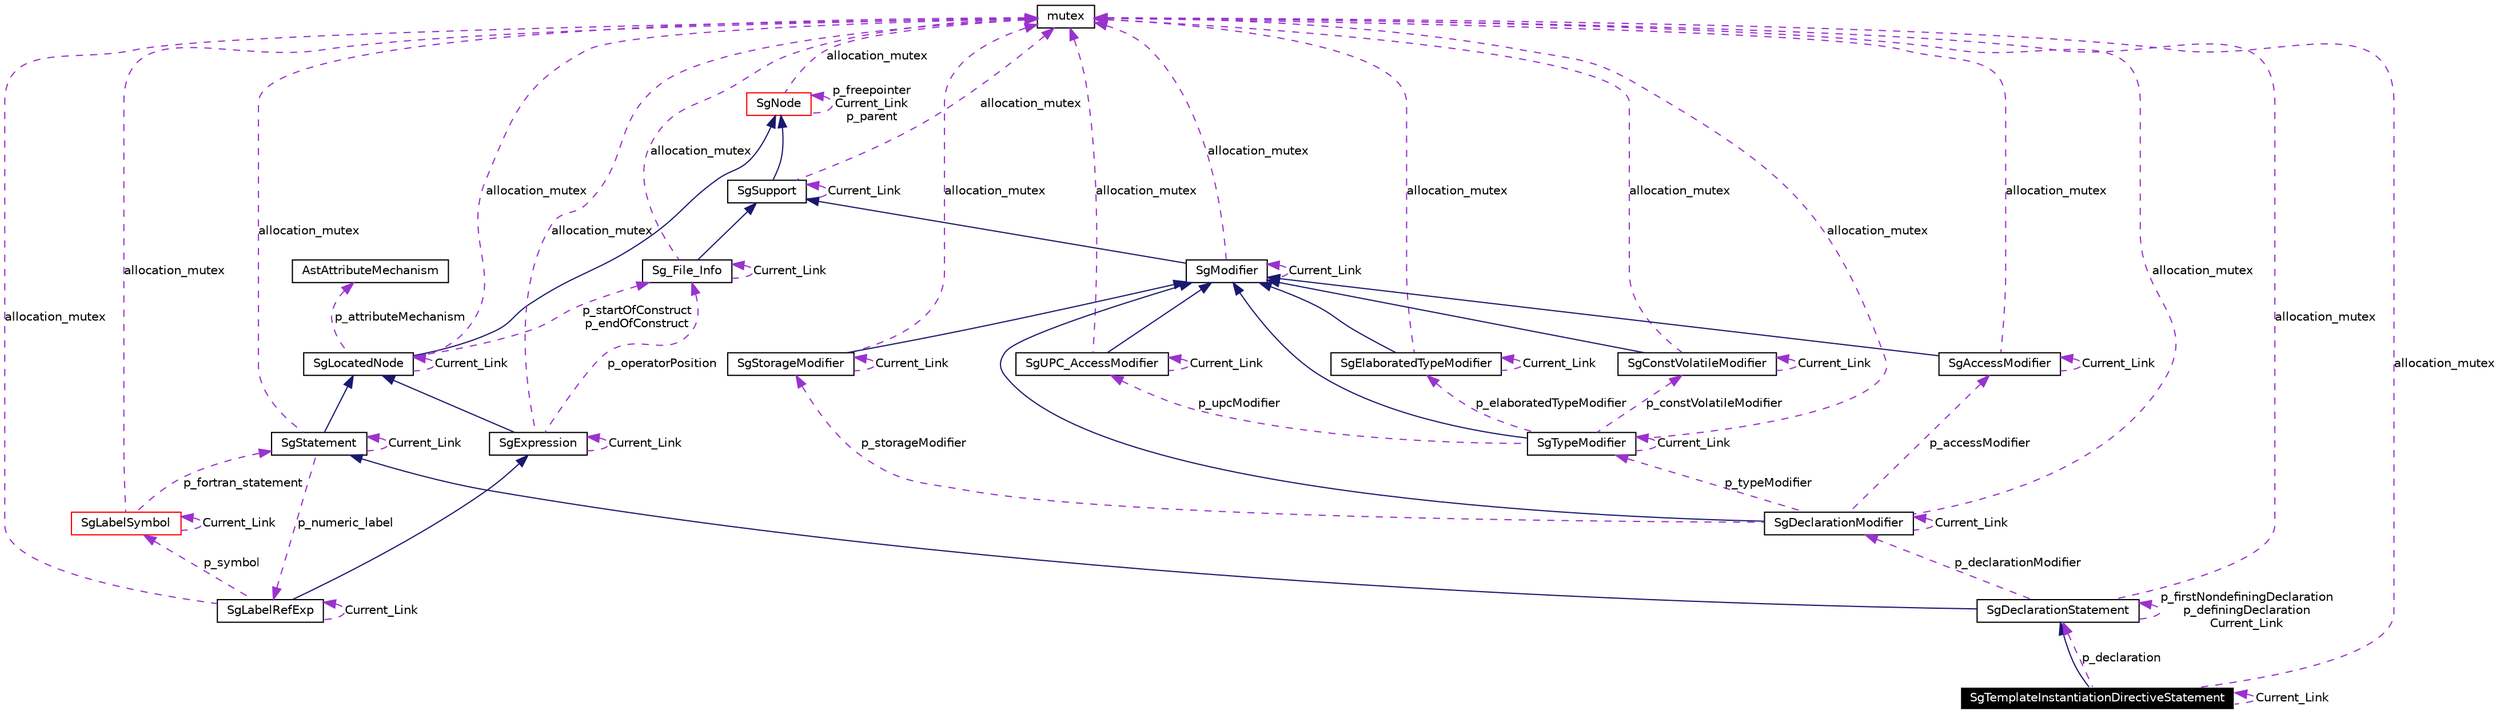 digraph G
{
  edge [fontname="Helvetica",fontsize=10,labelfontname="Helvetica",labelfontsize=10];
  node [fontname="Helvetica",fontsize=10,shape=record];
  Node1 [label="SgTemplateInstantiationDirectiveStatement",height=0.2,width=0.4,color="white", fillcolor="black", style="filled" fontcolor="white"];
  Node2 -> Node1 [dir=back,color="midnightblue",fontsize=10,style="solid",fontname="Helvetica"];
  Node2 [label="SgDeclarationStatement",height=0.2,width=0.4,color="black",URL="$classSgDeclarationStatement.html"];
  Node3 -> Node2 [dir=back,color="midnightblue",fontsize=10,style="solid",fontname="Helvetica"];
  Node3 [label="SgStatement",height=0.2,width=0.4,color="black",URL="$classSgStatement.html"];
  Node4 -> Node3 [dir=back,color="midnightblue",fontsize=10,style="solid",fontname="Helvetica"];
  Node4 [label="SgLocatedNode",height=0.2,width=0.4,color="black",URL="$classSgLocatedNode.html"];
  Node5 -> Node4 [dir=back,color="midnightblue",fontsize=10,style="solid",fontname="Helvetica"];
  Node5 [label="SgNode",height=0.2,width=0.4,color="red",URL="$classSgNode.html"];
  Node5 -> Node5 [dir=back,color="darkorchid3",fontsize=10,style="dashed",label="p_freepointer\nCurrent_Link\np_parent",fontname="Helvetica"];
  Node6 -> Node5 [dir=back,color="darkorchid3",fontsize=10,style="dashed",label="allocation_mutex",fontname="Helvetica"];
  Node6 [label="mutex",height=0.2,width=0.4,color="black",URL="$classmutex.html"];
  Node6 -> Node4 [dir=back,color="darkorchid3",fontsize=10,style="dashed",label="allocation_mutex",fontname="Helvetica"];
  Node7 -> Node4 [dir=back,color="darkorchid3",fontsize=10,style="dashed",label="p_attributeMechanism",fontname="Helvetica"];
  Node7 [label="AstAttributeMechanism",height=0.2,width=0.4,color="black",URL="$classAstAttributeMechanism.html"];
  Node8 -> Node4 [dir=back,color="darkorchid3",fontsize=10,style="dashed",label="p_startOfConstruct\np_endOfConstruct",fontname="Helvetica"];
  Node8 [label="Sg_File_Info",height=0.2,width=0.4,color="black",URL="$classSg__File__Info.html"];
  Node9 -> Node8 [dir=back,color="midnightblue",fontsize=10,style="solid",fontname="Helvetica"];
  Node9 [label="SgSupport",height=0.2,width=0.4,color="black",URL="$classSgSupport.html"];
  Node5 -> Node9 [dir=back,color="midnightblue",fontsize=10,style="solid",fontname="Helvetica"];
  Node6 -> Node9 [dir=back,color="darkorchid3",fontsize=10,style="dashed",label="allocation_mutex",fontname="Helvetica"];
  Node9 -> Node9 [dir=back,color="darkorchid3",fontsize=10,style="dashed",label="Current_Link",fontname="Helvetica"];
  Node6 -> Node8 [dir=back,color="darkorchid3",fontsize=10,style="dashed",label="allocation_mutex",fontname="Helvetica"];
  Node8 -> Node8 [dir=back,color="darkorchid3",fontsize=10,style="dashed",label="Current_Link",fontname="Helvetica"];
  Node4 -> Node4 [dir=back,color="darkorchid3",fontsize=10,style="dashed",label="Current_Link",fontname="Helvetica"];
  Node10 -> Node3 [dir=back,color="darkorchid3",fontsize=10,style="dashed",label="p_numeric_label",fontname="Helvetica"];
  Node10 [label="SgLabelRefExp",height=0.2,width=0.4,color="black",URL="$classSgLabelRefExp.html"];
  Node11 -> Node10 [dir=back,color="midnightblue",fontsize=10,style="solid",fontname="Helvetica"];
  Node11 [label="SgExpression",height=0.2,width=0.4,color="black",URL="$classSgExpression.html"];
  Node4 -> Node11 [dir=back,color="midnightblue",fontsize=10,style="solid",fontname="Helvetica"];
  Node11 -> Node11 [dir=back,color="darkorchid3",fontsize=10,style="dashed",label="Current_Link",fontname="Helvetica"];
  Node6 -> Node11 [dir=back,color="darkorchid3",fontsize=10,style="dashed",label="allocation_mutex",fontname="Helvetica"];
  Node8 -> Node11 [dir=back,color="darkorchid3",fontsize=10,style="dashed",label="p_operatorPosition",fontname="Helvetica"];
  Node10 -> Node10 [dir=back,color="darkorchid3",fontsize=10,style="dashed",label="Current_Link",fontname="Helvetica"];
  Node6 -> Node10 [dir=back,color="darkorchid3",fontsize=10,style="dashed",label="allocation_mutex",fontname="Helvetica"];
  Node12 -> Node10 [dir=back,color="darkorchid3",fontsize=10,style="dashed",label="p_symbol",fontname="Helvetica"];
  Node12 [label="SgLabelSymbol",height=0.2,width=0.4,color="red",URL="$classSgLabelSymbol.html"];
  Node3 -> Node12 [dir=back,color="darkorchid3",fontsize=10,style="dashed",label="p_fortran_statement",fontname="Helvetica"];
  Node6 -> Node12 [dir=back,color="darkorchid3",fontsize=10,style="dashed",label="allocation_mutex",fontname="Helvetica"];
  Node12 -> Node12 [dir=back,color="darkorchid3",fontsize=10,style="dashed",label="Current_Link",fontname="Helvetica"];
  Node3 -> Node3 [dir=back,color="darkorchid3",fontsize=10,style="dashed",label="Current_Link",fontname="Helvetica"];
  Node6 -> Node3 [dir=back,color="darkorchid3",fontsize=10,style="dashed",label="allocation_mutex",fontname="Helvetica"];
  Node13 -> Node2 [dir=back,color="darkorchid3",fontsize=10,style="dashed",label="p_declarationModifier",fontname="Helvetica"];
  Node13 [label="SgDeclarationModifier",height=0.2,width=0.4,color="black",URL="$classSgDeclarationModifier.html"];
  Node14 -> Node13 [dir=back,color="midnightblue",fontsize=10,style="solid",fontname="Helvetica"];
  Node14 [label="SgModifier",height=0.2,width=0.4,color="black",URL="$classSgModifier.html"];
  Node9 -> Node14 [dir=back,color="midnightblue",fontsize=10,style="solid",fontname="Helvetica"];
  Node6 -> Node14 [dir=back,color="darkorchid3",fontsize=10,style="dashed",label="allocation_mutex",fontname="Helvetica"];
  Node14 -> Node14 [dir=back,color="darkorchid3",fontsize=10,style="dashed",label="Current_Link",fontname="Helvetica"];
  Node15 -> Node13 [dir=back,color="darkorchid3",fontsize=10,style="dashed",label="p_typeModifier",fontname="Helvetica"];
  Node15 [label="SgTypeModifier",height=0.2,width=0.4,color="black",URL="$classSgTypeModifier.html"];
  Node14 -> Node15 [dir=back,color="midnightblue",fontsize=10,style="solid",fontname="Helvetica"];
  Node16 -> Node15 [dir=back,color="darkorchid3",fontsize=10,style="dashed",label="p_elaboratedTypeModifier",fontname="Helvetica"];
  Node16 [label="SgElaboratedTypeModifier",height=0.2,width=0.4,color="black",URL="$classSgElaboratedTypeModifier.html"];
  Node14 -> Node16 [dir=back,color="midnightblue",fontsize=10,style="solid",fontname="Helvetica"];
  Node16 -> Node16 [dir=back,color="darkorchid3",fontsize=10,style="dashed",label="Current_Link",fontname="Helvetica"];
  Node6 -> Node16 [dir=back,color="darkorchid3",fontsize=10,style="dashed",label="allocation_mutex",fontname="Helvetica"];
  Node15 -> Node15 [dir=back,color="darkorchid3",fontsize=10,style="dashed",label="Current_Link",fontname="Helvetica"];
  Node17 -> Node15 [dir=back,color="darkorchid3",fontsize=10,style="dashed",label="p_constVolatileModifier",fontname="Helvetica"];
  Node17 [label="SgConstVolatileModifier",height=0.2,width=0.4,color="black",URL="$classSgConstVolatileModifier.html"];
  Node14 -> Node17 [dir=back,color="midnightblue",fontsize=10,style="solid",fontname="Helvetica"];
  Node17 -> Node17 [dir=back,color="darkorchid3",fontsize=10,style="dashed",label="Current_Link",fontname="Helvetica"];
  Node6 -> Node17 [dir=back,color="darkorchid3",fontsize=10,style="dashed",label="allocation_mutex",fontname="Helvetica"];
  Node6 -> Node15 [dir=back,color="darkorchid3",fontsize=10,style="dashed",label="allocation_mutex",fontname="Helvetica"];
  Node18 -> Node15 [dir=back,color="darkorchid3",fontsize=10,style="dashed",label="p_upcModifier",fontname="Helvetica"];
  Node18 [label="SgUPC_AccessModifier",height=0.2,width=0.4,color="black",URL="$classSgUPC__AccessModifier.html"];
  Node14 -> Node18 [dir=back,color="midnightblue",fontsize=10,style="solid",fontname="Helvetica"];
  Node6 -> Node18 [dir=back,color="darkorchid3",fontsize=10,style="dashed",label="allocation_mutex",fontname="Helvetica"];
  Node18 -> Node18 [dir=back,color="darkorchid3",fontsize=10,style="dashed",label="Current_Link",fontname="Helvetica"];
  Node13 -> Node13 [dir=back,color="darkorchid3",fontsize=10,style="dashed",label="Current_Link",fontname="Helvetica"];
  Node6 -> Node13 [dir=back,color="darkorchid3",fontsize=10,style="dashed",label="allocation_mutex",fontname="Helvetica"];
  Node19 -> Node13 [dir=back,color="darkorchid3",fontsize=10,style="dashed",label="p_storageModifier",fontname="Helvetica"];
  Node19 [label="SgStorageModifier",height=0.2,width=0.4,color="black",URL="$classSgStorageModifier.html"];
  Node14 -> Node19 [dir=back,color="midnightblue",fontsize=10,style="solid",fontname="Helvetica"];
  Node6 -> Node19 [dir=back,color="darkorchid3",fontsize=10,style="dashed",label="allocation_mutex",fontname="Helvetica"];
  Node19 -> Node19 [dir=back,color="darkorchid3",fontsize=10,style="dashed",label="Current_Link",fontname="Helvetica"];
  Node20 -> Node13 [dir=back,color="darkorchid3",fontsize=10,style="dashed",label="p_accessModifier",fontname="Helvetica"];
  Node20 [label="SgAccessModifier",height=0.2,width=0.4,color="black",URL="$classSgAccessModifier.html"];
  Node14 -> Node20 [dir=back,color="midnightblue",fontsize=10,style="solid",fontname="Helvetica"];
  Node6 -> Node20 [dir=back,color="darkorchid3",fontsize=10,style="dashed",label="allocation_mutex",fontname="Helvetica"];
  Node20 -> Node20 [dir=back,color="darkorchid3",fontsize=10,style="dashed",label="Current_Link",fontname="Helvetica"];
  Node6 -> Node2 [dir=back,color="darkorchid3",fontsize=10,style="dashed",label="allocation_mutex",fontname="Helvetica"];
  Node2 -> Node2 [dir=back,color="darkorchid3",fontsize=10,style="dashed",label="p_firstNondefiningDeclaration\np_definingDeclaration\nCurrent_Link",fontname="Helvetica"];
  Node1 -> Node1 [dir=back,color="darkorchid3",fontsize=10,style="dashed",label="Current_Link",fontname="Helvetica"];
  Node6 -> Node1 [dir=back,color="darkorchid3",fontsize=10,style="dashed",label="allocation_mutex",fontname="Helvetica"];
  Node2 -> Node1 [dir=back,color="darkorchid3",fontsize=10,style="dashed",label="p_declaration",fontname="Helvetica"];
}
